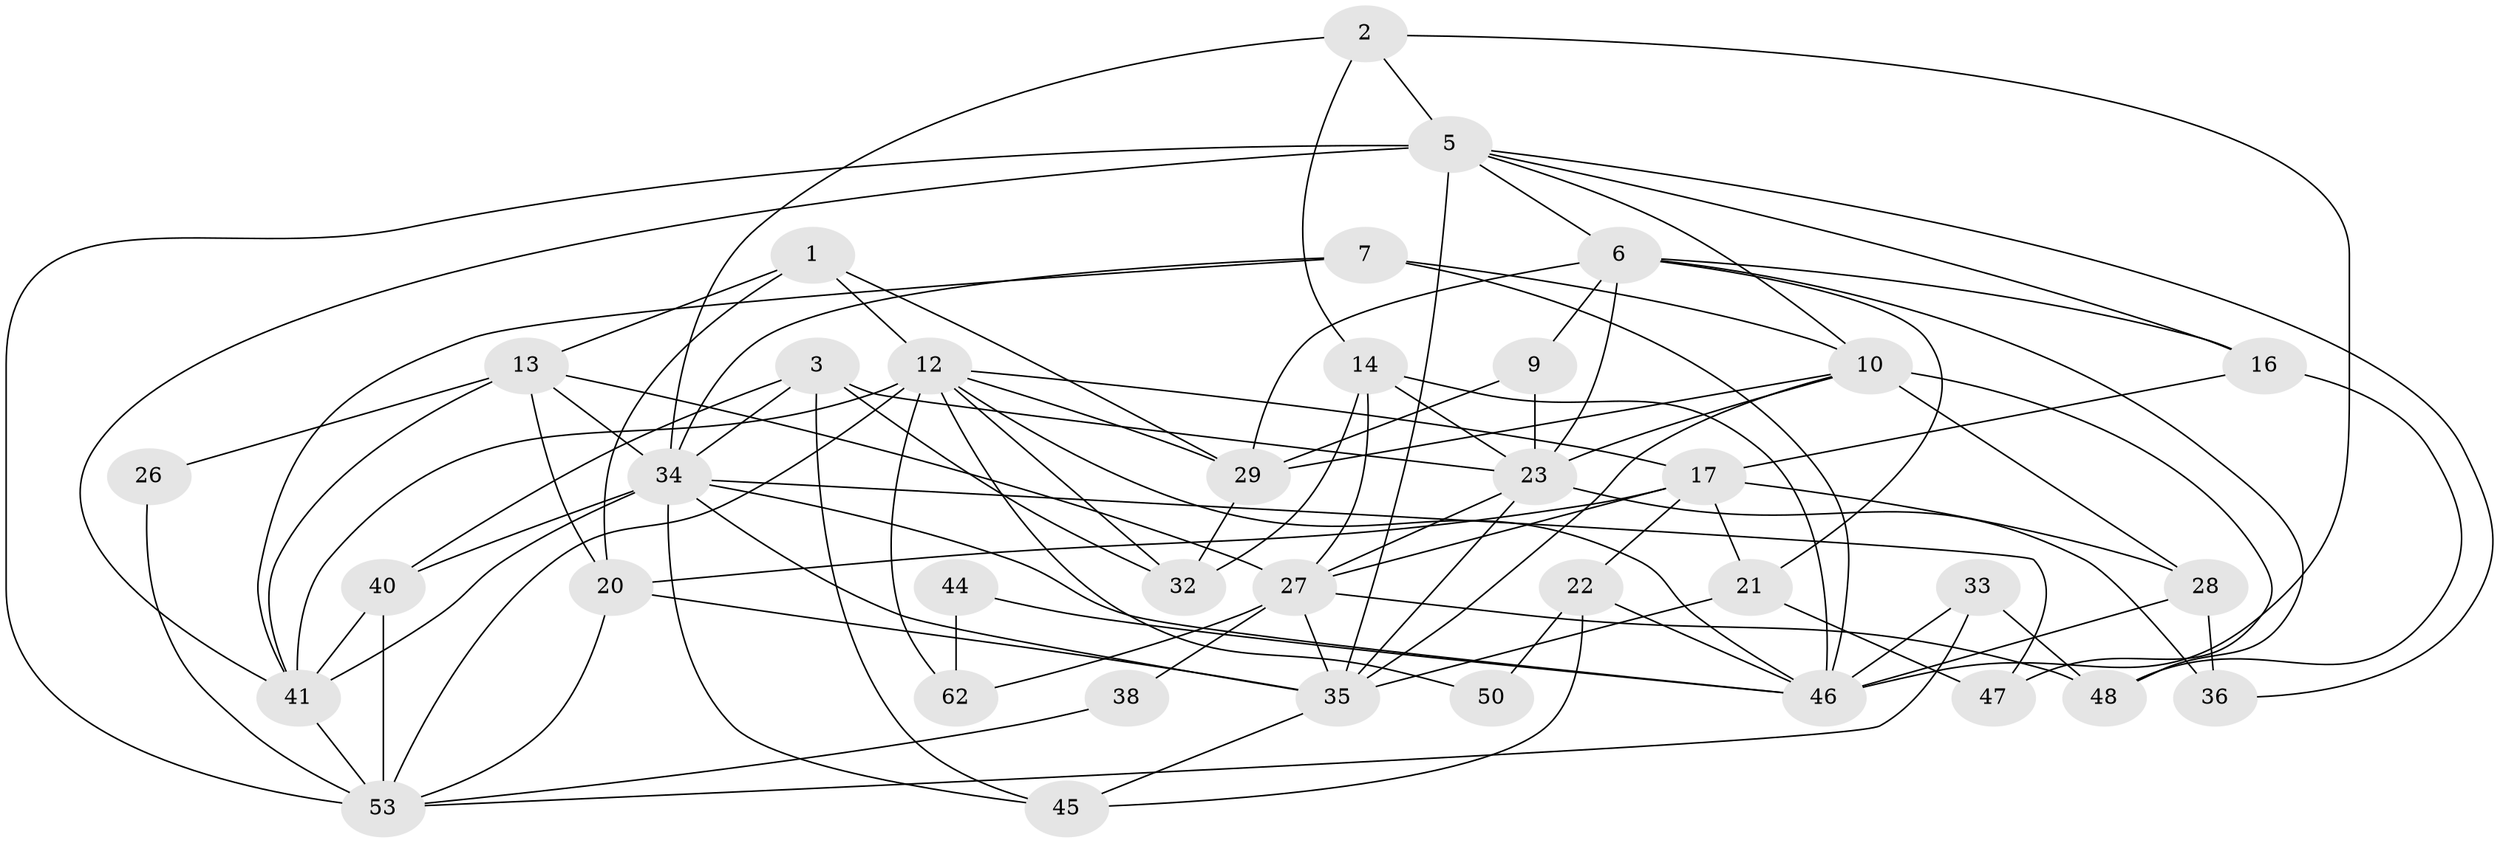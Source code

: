 // original degree distribution, {4: 0.27419354838709675, 3: 0.27419354838709675, 5: 0.11290322580645161, 6: 0.0967741935483871, 2: 0.16129032258064516, 8: 0.04838709677419355, 7: 0.03225806451612903}
// Generated by graph-tools (version 1.1) at 2025/41/03/06/25 10:41:53]
// undirected, 37 vertices, 95 edges
graph export_dot {
graph [start="1"]
  node [color=gray90,style=filled];
  1 [super="+8"];
  2 [super="+15"];
  3 [super="+4"];
  5 [super="+11"];
  6 [super="+25"];
  7 [super="+30"];
  9;
  10 [super="+18"];
  12 [super="+19"];
  13 [super="+51"];
  14 [super="+56"];
  16 [super="+39"];
  17 [super="+37"];
  20 [super="+54"];
  21;
  22 [super="+24"];
  23 [super="+42"];
  26;
  27 [super="+31"];
  28 [super="+59"];
  29 [super="+52"];
  32 [super="+61"];
  33;
  34 [super="+43"];
  35 [super="+57"];
  36;
  38;
  40;
  41 [super="+58"];
  44;
  45;
  46 [super="+49"];
  47;
  48 [super="+60"];
  50;
  53 [super="+55"];
  62;
  1 -- 29;
  1 -- 13;
  1 -- 12;
  1 -- 20;
  2 -- 5;
  2 -- 34;
  2 -- 14;
  2 -- 46;
  3 -- 34;
  3 -- 23;
  3 -- 40;
  3 -- 45;
  3 -- 32 [weight=2];
  5 -- 6;
  5 -- 36;
  5 -- 35;
  5 -- 53 [weight=2];
  5 -- 16;
  5 -- 41;
  5 -- 10;
  6 -- 9;
  6 -- 16;
  6 -- 48;
  6 -- 21;
  6 -- 23;
  6 -- 29;
  7 -- 46;
  7 -- 10;
  7 -- 34;
  7 -- 41;
  9 -- 23;
  9 -- 29;
  10 -- 35;
  10 -- 47;
  10 -- 28;
  10 -- 29;
  10 -- 23;
  12 -- 46;
  12 -- 53;
  12 -- 32;
  12 -- 17;
  12 -- 50;
  12 -- 29;
  12 -- 62;
  12 -- 41;
  13 -- 27;
  13 -- 34;
  13 -- 41;
  13 -- 26;
  13 -- 20;
  14 -- 27;
  14 -- 46;
  14 -- 32;
  14 -- 23;
  16 -- 17;
  16 -- 48;
  17 -- 21;
  17 -- 20;
  17 -- 22;
  17 -- 28;
  17 -- 27;
  20 -- 53;
  20 -- 35;
  21 -- 35;
  21 -- 47;
  22 -- 45;
  22 -- 50;
  22 -- 46;
  23 -- 35;
  23 -- 27 [weight=2];
  23 -- 36;
  26 -- 53;
  27 -- 38;
  27 -- 35;
  27 -- 62;
  27 -- 48;
  28 -- 36;
  28 -- 46;
  29 -- 32;
  33 -- 48 [weight=2];
  33 -- 53;
  33 -- 46;
  34 -- 35;
  34 -- 40;
  34 -- 45;
  34 -- 47;
  34 -- 46;
  34 -- 41;
  35 -- 45;
  38 -- 53;
  40 -- 53;
  40 -- 41;
  41 -- 53;
  44 -- 62;
  44 -- 46;
}
